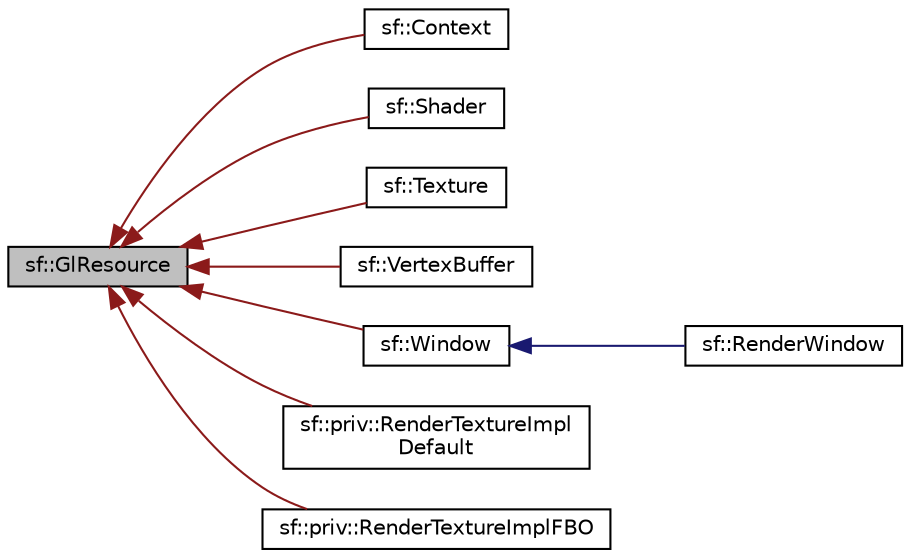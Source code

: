 digraph "sf::GlResource"
{
 // LATEX_PDF_SIZE
  edge [fontname="Helvetica",fontsize="10",labelfontname="Helvetica",labelfontsize="10"];
  node [fontname="Helvetica",fontsize="10",shape=record];
  rankdir="LR";
  Node1 [label="sf::GlResource",height=0.2,width=0.4,color="black", fillcolor="grey75", style="filled", fontcolor="black",tooltip="Base class for classes that require an OpenGL context."];
  Node1 -> Node2 [dir="back",color="firebrick4",fontsize="10",style="solid"];
  Node2 [label="sf::Context",height=0.2,width=0.4,color="black", fillcolor="white", style="filled",URL="$d4/dca/classsf_1_1Context.html",tooltip="Class holding a valid drawing context."];
  Node1 -> Node3 [dir="back",color="firebrick4",fontsize="10",style="solid"];
  Node3 [label="sf::Shader",height=0.2,width=0.4,color="black", fillcolor="white", style="filled",URL="$dd/da2/classsf_1_1Shader.html",tooltip="Shader class (vertex, geometry and fragment)"];
  Node1 -> Node4 [dir="back",color="firebrick4",fontsize="10",style="solid"];
  Node4 [label="sf::Texture",height=0.2,width=0.4,color="black", fillcolor="white", style="filled",URL="$de/d26/classsf_1_1Texture.html",tooltip="Image living on the graphics card that can be used for drawing."];
  Node1 -> Node5 [dir="back",color="firebrick4",fontsize="10",style="solid"];
  Node5 [label="sf::VertexBuffer",height=0.2,width=0.4,color="black", fillcolor="white", style="filled",URL="$d2/dea/classsf_1_1VertexBuffer.html",tooltip="Vertex buffer storage for one or more 2D primitives."];
  Node1 -> Node6 [dir="back",color="firebrick4",fontsize="10",style="solid"];
  Node6 [label="sf::Window",height=0.2,width=0.4,color="black", fillcolor="white", style="filled",URL="$dd/d2f/classsf_1_1Window.html",tooltip="Window that serves as a target for OpenGL rendering."];
  Node6 -> Node7 [dir="back",color="midnightblue",fontsize="10",style="solid"];
  Node7 [label="sf::RenderWindow",height=0.2,width=0.4,color="black", fillcolor="white", style="filled",URL="$dd/dd0/classsf_1_1RenderWindow.html",tooltip="Window that can serve as a target for 2D drawing."];
  Node1 -> Node8 [dir="back",color="firebrick4",fontsize="10",style="solid"];
  Node8 [label="sf::priv::RenderTextureImpl\lDefault",height=0.2,width=0.4,color="black", fillcolor="white", style="filled",URL="$df/d90/classsf_1_1priv_1_1RenderTextureImplDefault.html",tooltip="Default specialization of RenderTextureImpl, using an in-memory context."];
  Node1 -> Node9 [dir="back",color="firebrick4",fontsize="10",style="solid"];
  Node9 [label="sf::priv::RenderTextureImplFBO",height=0.2,width=0.4,color="black", fillcolor="white", style="filled",URL="$d9/d6c/classsf_1_1priv_1_1RenderTextureImplFBO.html",tooltip="Specialization of RenderTextureImpl using the FrameBuffer Object OpenGL extension."];
}
